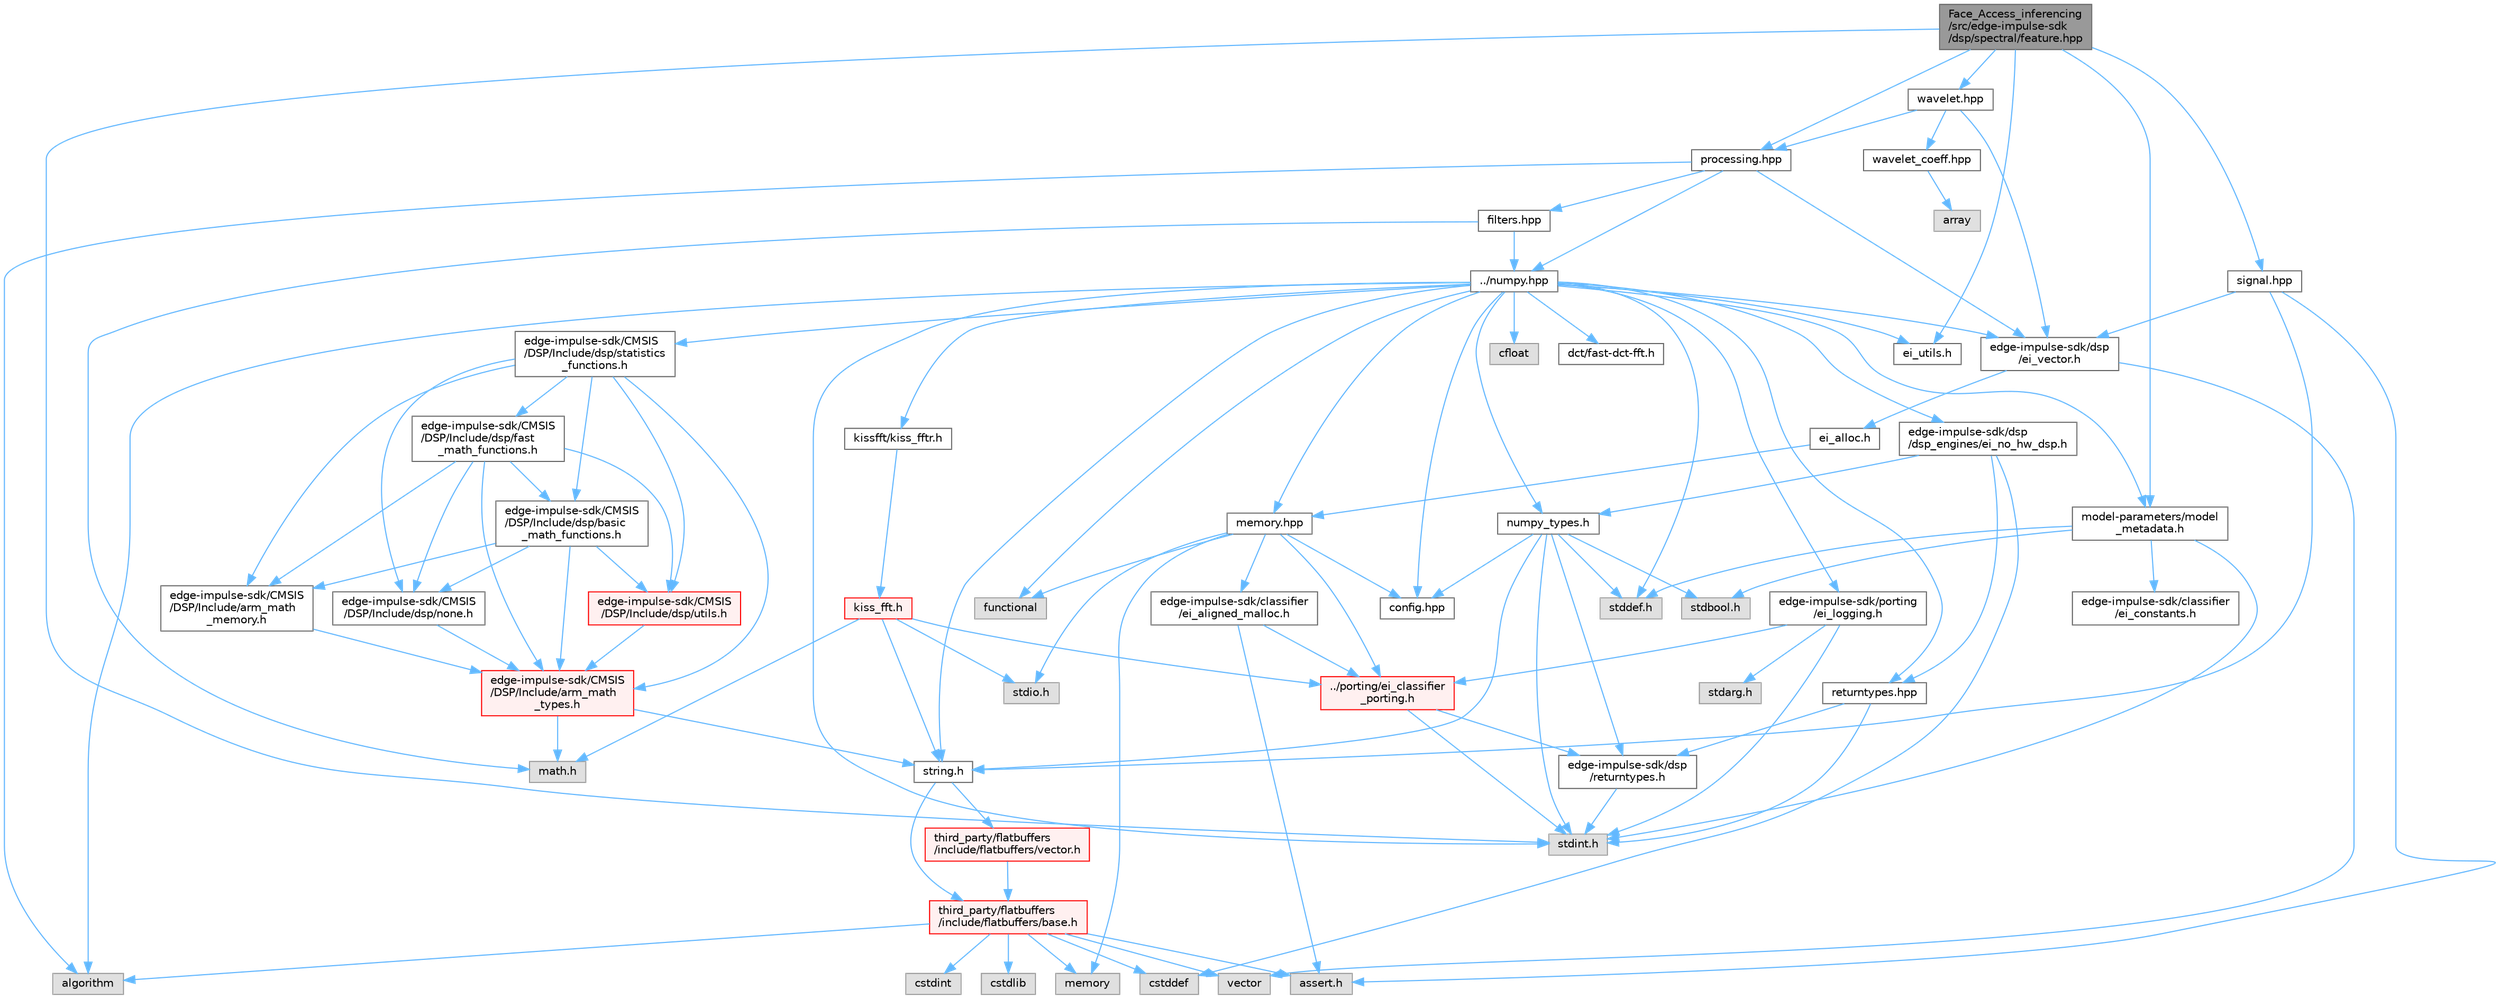 digraph "Face_Access_inferencing/src/edge-impulse-sdk/dsp/spectral/feature.hpp"
{
 // LATEX_PDF_SIZE
  bgcolor="transparent";
  edge [fontname=Helvetica,fontsize=10,labelfontname=Helvetica,labelfontsize=10];
  node [fontname=Helvetica,fontsize=10,shape=box,height=0.2,width=0.4];
  Node1 [id="Node000001",label="Face_Access_inferencing\l/src/edge-impulse-sdk\l/dsp/spectral/feature.hpp",height=0.2,width=0.4,color="gray40", fillcolor="grey60", style="filled", fontcolor="black",tooltip=" "];
  Node1 -> Node2 [id="edge1_Node000001_Node000002",color="steelblue1",style="solid",tooltip=" "];
  Node2 [id="Node000002",label="stdint.h",height=0.2,width=0.4,color="grey60", fillcolor="#E0E0E0", style="filled",tooltip=" "];
  Node1 -> Node3 [id="edge2_Node000001_Node000003",color="steelblue1",style="solid",tooltip=" "];
  Node3 [id="Node000003",label="processing.hpp",height=0.2,width=0.4,color="grey40", fillcolor="white", style="filled",URL="$spectral_2processing_8hpp.html",tooltip=" "];
  Node3 -> Node4 [id="edge3_Node000003_Node000004",color="steelblue1",style="solid",tooltip=" "];
  Node4 [id="Node000004",label="edge-impulse-sdk/dsp\l/ei_vector.h",height=0.2,width=0.4,color="grey40", fillcolor="white", style="filled",URL="$ei__vector_8h.html",tooltip=" "];
  Node4 -> Node5 [id="edge4_Node000004_Node000005",color="steelblue1",style="solid",tooltip=" "];
  Node5 [id="Node000005",label="ei_alloc.h",height=0.2,width=0.4,color="grey40", fillcolor="white", style="filled",URL="$ei__alloc_8h.html",tooltip=" "];
  Node5 -> Node6 [id="edge5_Node000005_Node000006",color="steelblue1",style="solid",tooltip=" "];
  Node6 [id="Node000006",label="memory.hpp",height=0.2,width=0.4,color="grey40", fillcolor="white", style="filled",URL="$memory_8hpp.html",tooltip=" "];
  Node6 -> Node7 [id="edge6_Node000006_Node000007",color="steelblue1",style="solid",tooltip=" "];
  Node7 [id="Node000007",label="functional",height=0.2,width=0.4,color="grey60", fillcolor="#E0E0E0", style="filled",tooltip=" "];
  Node6 -> Node8 [id="edge7_Node000006_Node000008",color="steelblue1",style="solid",tooltip=" "];
  Node8 [id="Node000008",label="stdio.h",height=0.2,width=0.4,color="grey60", fillcolor="#E0E0E0", style="filled",tooltip=" "];
  Node6 -> Node9 [id="edge8_Node000006_Node000009",color="steelblue1",style="solid",tooltip=" "];
  Node9 [id="Node000009",label="memory",height=0.2,width=0.4,color="grey60", fillcolor="#E0E0E0", style="filled",tooltip=" "];
  Node6 -> Node10 [id="edge9_Node000006_Node000010",color="steelblue1",style="solid",tooltip=" "];
  Node10 [id="Node000010",label="../porting/ei_classifier\l_porting.h",height=0.2,width=0.4,color="red", fillcolor="#FFF0F0", style="filled",URL="$ei__classifier__porting_8h.html",tooltip=" "];
  Node10 -> Node2 [id="edge10_Node000010_Node000002",color="steelblue1",style="solid",tooltip=" "];
  Node10 -> Node12 [id="edge11_Node000010_Node000012",color="steelblue1",style="solid",tooltip=" "];
  Node12 [id="Node000012",label="edge-impulse-sdk/dsp\l/returntypes.h",height=0.2,width=0.4,color="grey40", fillcolor="white", style="filled",URL="$returntypes_8h.html",tooltip=" "];
  Node12 -> Node2 [id="edge12_Node000012_Node000002",color="steelblue1",style="solid",tooltip=" "];
  Node6 -> Node13 [id="edge13_Node000006_Node000013",color="steelblue1",style="solid",tooltip=" "];
  Node13 [id="Node000013",label="edge-impulse-sdk/classifier\l/ei_aligned_malloc.h",height=0.2,width=0.4,color="grey40", fillcolor="white", style="filled",URL="$ei__aligned__malloc_8h.html",tooltip=" "];
  Node13 -> Node14 [id="edge14_Node000013_Node000014",color="steelblue1",style="solid",tooltip=" "];
  Node14 [id="Node000014",label="assert.h",height=0.2,width=0.4,color="grey60", fillcolor="#E0E0E0", style="filled",tooltip=" "];
  Node13 -> Node10 [id="edge15_Node000013_Node000010",color="steelblue1",style="solid",tooltip=" "];
  Node6 -> Node15 [id="edge16_Node000006_Node000015",color="steelblue1",style="solid",tooltip=" "];
  Node15 [id="Node000015",label="config.hpp",height=0.2,width=0.4,color="grey40", fillcolor="white", style="filled",URL="$config_8hpp.html",tooltip=" "];
  Node4 -> Node16 [id="edge17_Node000004_Node000016",color="steelblue1",style="solid",tooltip=" "];
  Node16 [id="Node000016",label="vector",height=0.2,width=0.4,color="grey60", fillcolor="#E0E0E0", style="filled",tooltip=" "];
  Node3 -> Node17 [id="edge18_Node000003_Node000017",color="steelblue1",style="solid",tooltip=" "];
  Node17 [id="Node000017",label="algorithm",height=0.2,width=0.4,color="grey60", fillcolor="#E0E0E0", style="filled",tooltip=" "];
  Node3 -> Node18 [id="edge19_Node000003_Node000018",color="steelblue1",style="solid",tooltip=" "];
  Node18 [id="Node000018",label="../numpy.hpp",height=0.2,width=0.4,color="grey40", fillcolor="white", style="filled",URL="$numpy_8hpp.html",tooltip=" "];
  Node18 -> Node2 [id="edge20_Node000018_Node000002",color="steelblue1",style="solid",tooltip=" "];
  Node18 -> Node19 [id="edge21_Node000018_Node000019",color="steelblue1",style="solid",tooltip=" "];
  Node19 [id="Node000019",label="string.h",height=0.2,width=0.4,color="grey40", fillcolor="white", style="filled",URL="$string_8h.html",tooltip=" "];
  Node19 -> Node20 [id="edge22_Node000019_Node000020",color="steelblue1",style="solid",tooltip=" "];
  Node20 [id="Node000020",label="third_party/flatbuffers\l/include/flatbuffers/base.h",height=0.2,width=0.4,color="red", fillcolor="#FFF0F0", style="filled",URL="$base_8h.html",tooltip=" "];
  Node20 -> Node14 [id="edge23_Node000020_Node000014",color="steelblue1",style="solid",tooltip=" "];
  Node20 -> Node21 [id="edge24_Node000020_Node000021",color="steelblue1",style="solid",tooltip=" "];
  Node21 [id="Node000021",label="cstdint",height=0.2,width=0.4,color="grey60", fillcolor="#E0E0E0", style="filled",tooltip=" "];
  Node20 -> Node22 [id="edge25_Node000020_Node000022",color="steelblue1",style="solid",tooltip=" "];
  Node22 [id="Node000022",label="cstddef",height=0.2,width=0.4,color="grey60", fillcolor="#E0E0E0", style="filled",tooltip=" "];
  Node20 -> Node23 [id="edge26_Node000020_Node000023",color="steelblue1",style="solid",tooltip=" "];
  Node23 [id="Node000023",label="cstdlib",height=0.2,width=0.4,color="grey60", fillcolor="#E0E0E0", style="filled",tooltip=" "];
  Node20 -> Node16 [id="edge27_Node000020_Node000016",color="steelblue1",style="solid",tooltip=" "];
  Node20 -> Node17 [id="edge28_Node000020_Node000017",color="steelblue1",style="solid",tooltip=" "];
  Node20 -> Node9 [id="edge29_Node000020_Node000009",color="steelblue1",style="solid",tooltip=" "];
  Node19 -> Node30 [id="edge30_Node000019_Node000030",color="steelblue1",style="solid",tooltip=" "];
  Node30 [id="Node000030",label="third_party/flatbuffers\l/include/flatbuffers/vector.h",height=0.2,width=0.4,color="red", fillcolor="#FFF0F0", style="filled",URL="$vector_8h.html",tooltip=" "];
  Node30 -> Node20 [id="edge31_Node000030_Node000020",color="steelblue1",style="solid",tooltip=" "];
  Node18 -> Node34 [id="edge32_Node000018_Node000034",color="steelblue1",style="solid",tooltip=" "];
  Node34 [id="Node000034",label="stddef.h",height=0.2,width=0.4,color="grey60", fillcolor="#E0E0E0", style="filled",tooltip=" "];
  Node18 -> Node35 [id="edge33_Node000018_Node000035",color="steelblue1",style="solid",tooltip=" "];
  Node35 [id="Node000035",label="cfloat",height=0.2,width=0.4,color="grey60", fillcolor="#E0E0E0", style="filled",tooltip=" "];
  Node18 -> Node4 [id="edge34_Node000018_Node000004",color="steelblue1",style="solid",tooltip=" "];
  Node18 -> Node17 [id="edge35_Node000018_Node000017",color="steelblue1",style="solid",tooltip=" "];
  Node18 -> Node36 [id="edge36_Node000018_Node000036",color="steelblue1",style="solid",tooltip=" "];
  Node36 [id="Node000036",label="numpy_types.h",height=0.2,width=0.4,color="grey40", fillcolor="white", style="filled",URL="$numpy__types_8h.html",tooltip=" "];
  Node36 -> Node2 [id="edge37_Node000036_Node000002",color="steelblue1",style="solid",tooltip=" "];
  Node36 -> Node37 [id="edge38_Node000036_Node000037",color="steelblue1",style="solid",tooltip=" "];
  Node37 [id="Node000037",label="stdbool.h",height=0.2,width=0.4,color="grey60", fillcolor="#E0E0E0", style="filled",tooltip=" "];
  Node36 -> Node19 [id="edge39_Node000036_Node000019",color="steelblue1",style="solid",tooltip=" "];
  Node36 -> Node34 [id="edge40_Node000036_Node000034",color="steelblue1",style="solid",tooltip=" "];
  Node36 -> Node15 [id="edge41_Node000036_Node000015",color="steelblue1",style="solid",tooltip=" "];
  Node36 -> Node12 [id="edge42_Node000036_Node000012",color="steelblue1",style="solid",tooltip=" "];
  Node18 -> Node15 [id="edge43_Node000018_Node000015",color="steelblue1",style="solid",tooltip=" "];
  Node18 -> Node38 [id="edge44_Node000018_Node000038",color="steelblue1",style="solid",tooltip=" "];
  Node38 [id="Node000038",label="returntypes.hpp",height=0.2,width=0.4,color="grey40", fillcolor="white", style="filled",URL="$returntypes_8hpp.html",tooltip=" "];
  Node38 -> Node2 [id="edge45_Node000038_Node000002",color="steelblue1",style="solid",tooltip=" "];
  Node38 -> Node12 [id="edge46_Node000038_Node000012",color="steelblue1",style="solid",tooltip=" "];
  Node18 -> Node6 [id="edge47_Node000018_Node000006",color="steelblue1",style="solid",tooltip=" "];
  Node18 -> Node39 [id="edge48_Node000018_Node000039",color="steelblue1",style="solid",tooltip=" "];
  Node39 [id="Node000039",label="ei_utils.h",height=0.2,width=0.4,color="grey40", fillcolor="white", style="filled",URL="$ei__utils_8h.html",tooltip=" "];
  Node18 -> Node40 [id="edge49_Node000018_Node000040",color="steelblue1",style="solid",tooltip=" "];
  Node40 [id="Node000040",label="dct/fast-dct-fft.h",height=0.2,width=0.4,color="grey40", fillcolor="white", style="filled",URL="$fast-dct-fft_8h.html",tooltip=" "];
  Node18 -> Node41 [id="edge50_Node000018_Node000041",color="steelblue1",style="solid",tooltip=" "];
  Node41 [id="Node000041",label="kissfft/kiss_fftr.h",height=0.2,width=0.4,color="grey40", fillcolor="white", style="filled",URL="$_face___access__inferencing_2src_2edge-impulse-sdk_2dsp_2kissfft_2kiss__fftr_8h.html",tooltip=" "];
  Node41 -> Node42 [id="edge51_Node000041_Node000042",color="steelblue1",style="solid",tooltip=" "];
  Node42 [id="Node000042",label="kiss_fft.h",height=0.2,width=0.4,color="red", fillcolor="#FFF0F0", style="filled",URL="$_face___access__inferencing_2src_2edge-impulse-sdk_2dsp_2kissfft_2kiss__fft_8h.html",tooltip=" "];
  Node42 -> Node8 [id="edge52_Node000042_Node000008",color="steelblue1",style="solid",tooltip=" "];
  Node42 -> Node43 [id="edge53_Node000042_Node000043",color="steelblue1",style="solid",tooltip=" "];
  Node43 [id="Node000043",label="math.h",height=0.2,width=0.4,color="grey60", fillcolor="#E0E0E0", style="filled",tooltip=" "];
  Node42 -> Node19 [id="edge54_Node000042_Node000019",color="steelblue1",style="solid",tooltip=" "];
  Node42 -> Node10 [id="edge55_Node000042_Node000010",color="steelblue1",style="solid",tooltip=" "];
  Node18 -> Node44 [id="edge56_Node000018_Node000044",color="steelblue1",style="solid",tooltip=" "];
  Node44 [id="Node000044",label="edge-impulse-sdk/porting\l/ei_logging.h",height=0.2,width=0.4,color="grey40", fillcolor="white", style="filled",URL="$ei__logging_8h.html",tooltip=" "];
  Node44 -> Node2 [id="edge57_Node000044_Node000002",color="steelblue1",style="solid",tooltip=" "];
  Node44 -> Node45 [id="edge58_Node000044_Node000045",color="steelblue1",style="solid",tooltip=" "];
  Node45 [id="Node000045",label="stdarg.h",height=0.2,width=0.4,color="grey60", fillcolor="#E0E0E0", style="filled",tooltip=" "];
  Node44 -> Node10 [id="edge59_Node000044_Node000010",color="steelblue1",style="solid",tooltip=" "];
  Node18 -> Node46 [id="edge60_Node000018_Node000046",color="steelblue1",style="solid",tooltip=" "];
  Node46 [id="Node000046",label="model-parameters/model\l_metadata.h",height=0.2,width=0.4,color="grey40", fillcolor="white", style="filled",URL="$model__metadata_8h.html",tooltip=" "];
  Node46 -> Node2 [id="edge61_Node000046_Node000002",color="steelblue1",style="solid",tooltip=" "];
  Node46 -> Node37 [id="edge62_Node000046_Node000037",color="steelblue1",style="solid",tooltip=" "];
  Node46 -> Node34 [id="edge63_Node000046_Node000034",color="steelblue1",style="solid",tooltip=" "];
  Node46 -> Node47 [id="edge64_Node000046_Node000047",color="steelblue1",style="solid",tooltip=" "];
  Node47 [id="Node000047",label="edge-impulse-sdk/classifier\l/ei_constants.h",height=0.2,width=0.4,color="grey40", fillcolor="white", style="filled",URL="$ei__constants_8h.html",tooltip=" "];
  Node18 -> Node48 [id="edge65_Node000018_Node000048",color="steelblue1",style="solid",tooltip=" "];
  Node48 [id="Node000048",label="edge-impulse-sdk/dsp\l/dsp_engines/ei_no_hw_dsp.h",height=0.2,width=0.4,color="grey40", fillcolor="white", style="filled",URL="$ei__no__hw__dsp_8h.html",tooltip=" "];
  Node48 -> Node22 [id="edge66_Node000048_Node000022",color="steelblue1",style="solid",tooltip=" "];
  Node48 -> Node38 [id="edge67_Node000048_Node000038",color="steelblue1",style="solid",tooltip=" "];
  Node48 -> Node36 [id="edge68_Node000048_Node000036",color="steelblue1",style="solid",tooltip=" "];
  Node18 -> Node49 [id="edge69_Node000018_Node000049",color="steelblue1",style="solid",tooltip=" "];
  Node49 [id="Node000049",label="edge-impulse-sdk/CMSIS\l/DSP/Include/dsp/statistics\l_functions.h",height=0.2,width=0.4,color="grey40", fillcolor="white", style="filled",URL="$statistics__functions_8h.html",tooltip=" "];
  Node49 -> Node50 [id="edge70_Node000049_Node000050",color="steelblue1",style="solid",tooltip=" "];
  Node50 [id="Node000050",label="edge-impulse-sdk/CMSIS\l/DSP/Include/arm_math\l_types.h",height=0.2,width=0.4,color="red", fillcolor="#FFF0F0", style="filled",URL="$arm__math__types_8h.html",tooltip=" "];
  Node50 -> Node19 [id="edge71_Node000050_Node000019",color="steelblue1",style="solid",tooltip=" "];
  Node50 -> Node43 [id="edge72_Node000050_Node000043",color="steelblue1",style="solid",tooltip=" "];
  Node49 -> Node54 [id="edge73_Node000049_Node000054",color="steelblue1",style="solid",tooltip=" "];
  Node54 [id="Node000054",label="edge-impulse-sdk/CMSIS\l/DSP/Include/arm_math\l_memory.h",height=0.2,width=0.4,color="grey40", fillcolor="white", style="filled",URL="$arm__math__memory_8h.html",tooltip=" "];
  Node54 -> Node50 [id="edge74_Node000054_Node000050",color="steelblue1",style="solid",tooltip=" "];
  Node49 -> Node55 [id="edge75_Node000049_Node000055",color="steelblue1",style="solid",tooltip=" "];
  Node55 [id="Node000055",label="edge-impulse-sdk/CMSIS\l/DSP/Include/dsp/none.h",height=0.2,width=0.4,color="grey40", fillcolor="white", style="filled",URL="$none_8h.html",tooltip=" "];
  Node55 -> Node50 [id="edge76_Node000055_Node000050",color="steelblue1",style="solid",tooltip=" "];
  Node49 -> Node56 [id="edge77_Node000049_Node000056",color="steelblue1",style="solid",tooltip=" "];
  Node56 [id="Node000056",label="edge-impulse-sdk/CMSIS\l/DSP/Include/dsp/utils.h",height=0.2,width=0.4,color="red", fillcolor="#FFF0F0", style="filled",URL="$utils_8h.html",tooltip=" "];
  Node56 -> Node50 [id="edge78_Node000056_Node000050",color="steelblue1",style="solid",tooltip=" "];
  Node49 -> Node57 [id="edge79_Node000049_Node000057",color="steelblue1",style="solid",tooltip=" "];
  Node57 [id="Node000057",label="edge-impulse-sdk/CMSIS\l/DSP/Include/dsp/basic\l_math_functions.h",height=0.2,width=0.4,color="grey40", fillcolor="white", style="filled",URL="$basic__math__functions_8h.html",tooltip=" "];
  Node57 -> Node50 [id="edge80_Node000057_Node000050",color="steelblue1",style="solid",tooltip=" "];
  Node57 -> Node54 [id="edge81_Node000057_Node000054",color="steelblue1",style="solid",tooltip=" "];
  Node57 -> Node55 [id="edge82_Node000057_Node000055",color="steelblue1",style="solid",tooltip=" "];
  Node57 -> Node56 [id="edge83_Node000057_Node000056",color="steelblue1",style="solid",tooltip=" "];
  Node49 -> Node58 [id="edge84_Node000049_Node000058",color="steelblue1",style="solid",tooltip=" "];
  Node58 [id="Node000058",label="edge-impulse-sdk/CMSIS\l/DSP/Include/dsp/fast\l_math_functions.h",height=0.2,width=0.4,color="grey40", fillcolor="white", style="filled",URL="$fast__math__functions_8h.html",tooltip=" "];
  Node58 -> Node50 [id="edge85_Node000058_Node000050",color="steelblue1",style="solid",tooltip=" "];
  Node58 -> Node54 [id="edge86_Node000058_Node000054",color="steelblue1",style="solid",tooltip=" "];
  Node58 -> Node55 [id="edge87_Node000058_Node000055",color="steelblue1",style="solid",tooltip=" "];
  Node58 -> Node56 [id="edge88_Node000058_Node000056",color="steelblue1",style="solid",tooltip=" "];
  Node58 -> Node57 [id="edge89_Node000058_Node000057",color="steelblue1",style="solid",tooltip=" "];
  Node18 -> Node7 [id="edge90_Node000018_Node000007",color="steelblue1",style="solid",tooltip=" "];
  Node3 -> Node59 [id="edge91_Node000003_Node000059",color="steelblue1",style="solid",tooltip=" "];
  Node59 [id="Node000059",label="filters.hpp",height=0.2,width=0.4,color="grey40", fillcolor="white", style="filled",URL="$filters_8hpp.html",tooltip=" "];
  Node59 -> Node43 [id="edge92_Node000059_Node000043",color="steelblue1",style="solid",tooltip=" "];
  Node59 -> Node18 [id="edge93_Node000059_Node000018",color="steelblue1",style="solid",tooltip=" "];
  Node1 -> Node60 [id="edge94_Node000001_Node000060",color="steelblue1",style="solid",tooltip=" "];
  Node60 [id="Node000060",label="wavelet.hpp",height=0.2,width=0.4,color="grey40", fillcolor="white", style="filled",URL="$wavelet_8hpp.html",tooltip=" "];
  Node60 -> Node4 [id="edge95_Node000060_Node000004",color="steelblue1",style="solid",tooltip=" "];
  Node60 -> Node3 [id="edge96_Node000060_Node000003",color="steelblue1",style="solid",tooltip=" "];
  Node60 -> Node61 [id="edge97_Node000060_Node000061",color="steelblue1",style="solid",tooltip=" "];
  Node61 [id="Node000061",label="wavelet_coeff.hpp",height=0.2,width=0.4,color="grey40", fillcolor="white", style="filled",URL="$wavelet__coeff_8hpp.html",tooltip=" "];
  Node61 -> Node62 [id="edge98_Node000061_Node000062",color="steelblue1",style="solid",tooltip=" "];
  Node62 [id="Node000062",label="array",height=0.2,width=0.4,color="grey60", fillcolor="#E0E0E0", style="filled",tooltip=" "];
  Node1 -> Node63 [id="edge99_Node000001_Node000063",color="steelblue1",style="solid",tooltip=" "];
  Node63 [id="Node000063",label="signal.hpp",height=0.2,width=0.4,color="grey40", fillcolor="white", style="filled",URL="$signal_8hpp.html",tooltip=" "];
  Node63 -> Node4 [id="edge100_Node000063_Node000004",color="steelblue1",style="solid",tooltip=" "];
  Node63 -> Node14 [id="edge101_Node000063_Node000014",color="steelblue1",style="solid",tooltip=" "];
  Node63 -> Node19 [id="edge102_Node000063_Node000019",color="steelblue1",style="solid",tooltip=" "];
  Node1 -> Node39 [id="edge103_Node000001_Node000039",color="steelblue1",style="solid",tooltip=" "];
  Node1 -> Node46 [id="edge104_Node000001_Node000046",color="steelblue1",style="solid",tooltip=" "];
}
